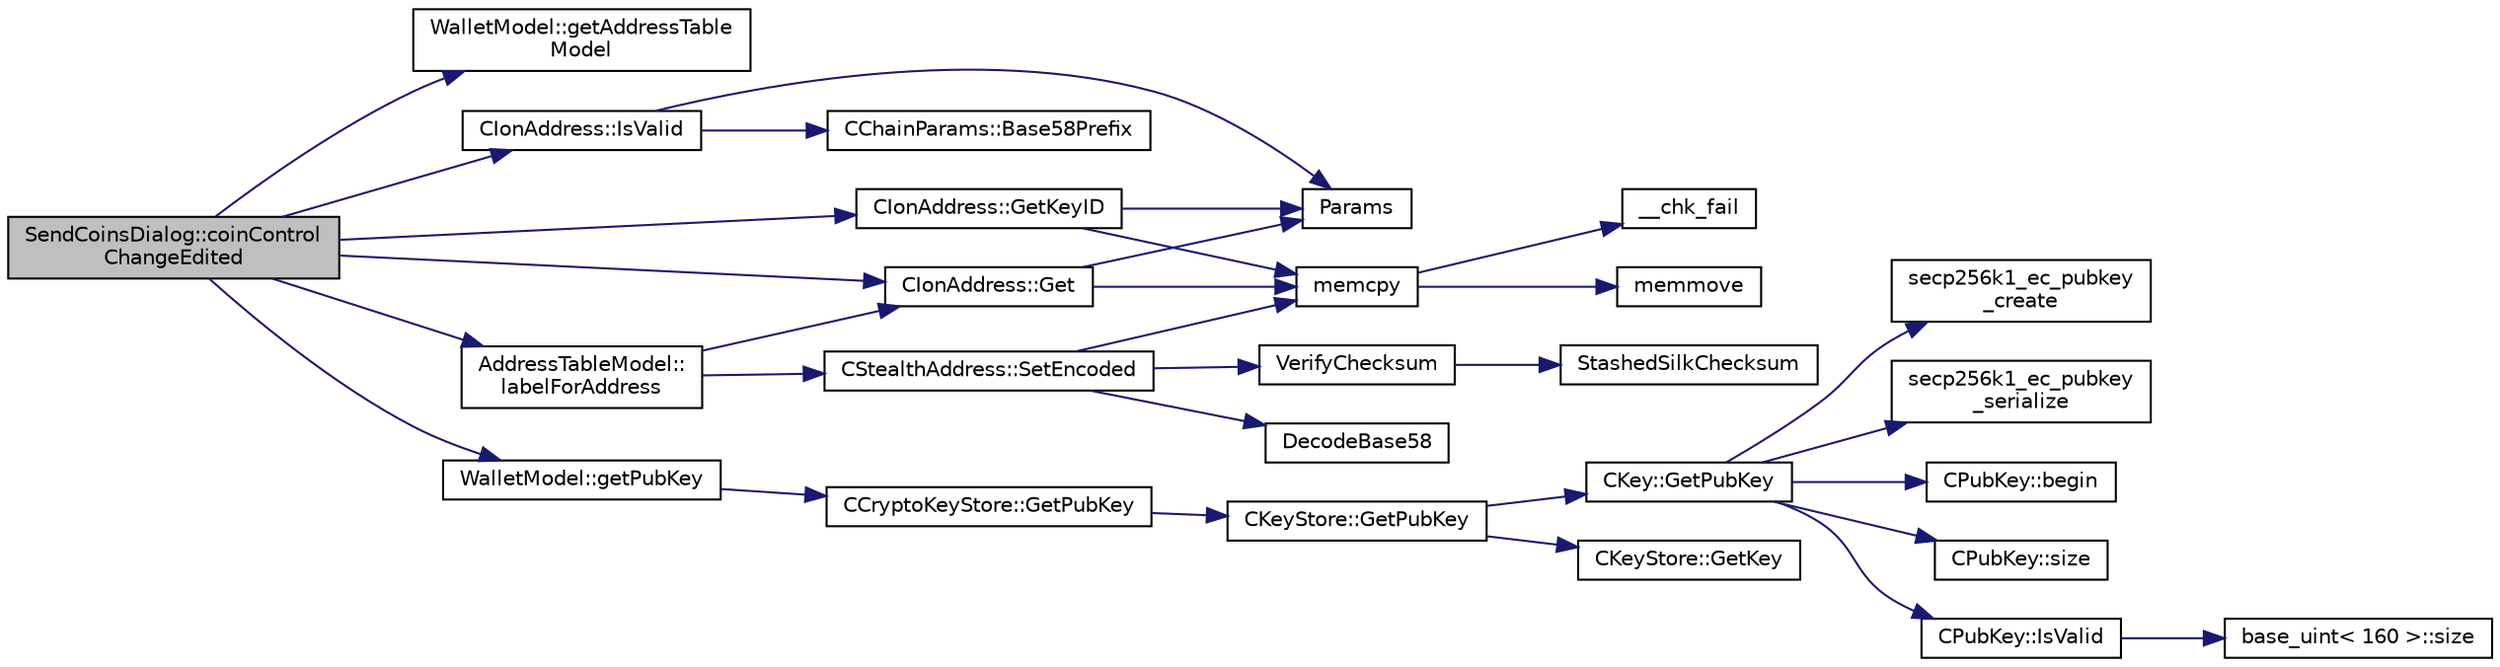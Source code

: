 digraph "SendCoinsDialog::coinControlChangeEdited"
{
  edge [fontname="Helvetica",fontsize="10",labelfontname="Helvetica",labelfontsize="10"];
  node [fontname="Helvetica",fontsize="10",shape=record];
  rankdir="LR";
  Node334 [label="SendCoinsDialog::coinControl\lChangeEdited",height=0.2,width=0.4,color="black", fillcolor="grey75", style="filled", fontcolor="black"];
  Node334 -> Node335 [color="midnightblue",fontsize="10",style="solid",fontname="Helvetica"];
  Node335 [label="WalletModel::getAddressTable\lModel",height=0.2,width=0.4,color="black", fillcolor="white", style="filled",URL="$d4/d27/class_wallet_model.html#a89ed202e2dbc04aaa70d72872b95b351"];
  Node334 -> Node336 [color="midnightblue",fontsize="10",style="solid",fontname="Helvetica"];
  Node336 [label="CIonAddress::IsValid",height=0.2,width=0.4,color="black", fillcolor="white", style="filled",URL="$d1/de4/class_c_ion_address.html#a93cb71370b938e7fad4a74c4b5775da6"];
  Node336 -> Node337 [color="midnightblue",fontsize="10",style="solid",fontname="Helvetica"];
  Node337 [label="Params",height=0.2,width=0.4,color="black", fillcolor="white", style="filled",URL="$df/dbf/chainparams_8cpp.html#ace5c5b706d71a324a417dd2db394fd4a",tooltip="Return the currently selected parameters. "];
  Node336 -> Node338 [color="midnightblue",fontsize="10",style="solid",fontname="Helvetica"];
  Node338 [label="CChainParams::Base58Prefix",height=0.2,width=0.4,color="black", fillcolor="white", style="filled",URL="$d1/d4f/class_c_chain_params.html#a103c58eca4a26a71201882b3ed6c4cb4"];
  Node334 -> Node339 [color="midnightblue",fontsize="10",style="solid",fontname="Helvetica"];
  Node339 [label="CIonAddress::GetKeyID",height=0.2,width=0.4,color="black", fillcolor="white", style="filled",URL="$d1/de4/class_c_ion_address.html#a39fc6281214567b569fac52ff718736c"];
  Node339 -> Node337 [color="midnightblue",fontsize="10",style="solid",fontname="Helvetica"];
  Node339 -> Node340 [color="midnightblue",fontsize="10",style="solid",fontname="Helvetica"];
  Node340 [label="memcpy",height=0.2,width=0.4,color="black", fillcolor="white", style="filled",URL="$d5/d9f/glibc__compat_8cpp.html#a0f46826ab0466591e136db24394923cf"];
  Node340 -> Node341 [color="midnightblue",fontsize="10",style="solid",fontname="Helvetica"];
  Node341 [label="memmove",height=0.2,width=0.4,color="black", fillcolor="white", style="filled",URL="$d5/d9f/glibc__compat_8cpp.html#a9778d49e9029dd75bc53ecbbf9f5e9a1"];
  Node340 -> Node342 [color="midnightblue",fontsize="10",style="solid",fontname="Helvetica"];
  Node342 [label="__chk_fail",height=0.2,width=0.4,color="black", fillcolor="white", style="filled",URL="$d5/d9f/glibc__compat_8cpp.html#a424ac71631da5ada2976630ff67051d1"];
  Node334 -> Node343 [color="midnightblue",fontsize="10",style="solid",fontname="Helvetica"];
  Node343 [label="WalletModel::getPubKey",height=0.2,width=0.4,color="black", fillcolor="white", style="filled",URL="$d4/d27/class_wallet_model.html#abe0b4462654768f301d1f758f7907ca2"];
  Node343 -> Node344 [color="midnightblue",fontsize="10",style="solid",fontname="Helvetica"];
  Node344 [label="CCryptoKeyStore::GetPubKey",height=0.2,width=0.4,color="black", fillcolor="white", style="filled",URL="$db/dad/class_c_crypto_key_store.html#a20b474adfe6900bb36cd4fd6f9c31380"];
  Node344 -> Node345 [color="midnightblue",fontsize="10",style="solid",fontname="Helvetica"];
  Node345 [label="CKeyStore::GetPubKey",height=0.2,width=0.4,color="black", fillcolor="white", style="filled",URL="$d0/dc3/class_c_key_store.html#ab83687ea4c9df138b21f6ec3e9809f42"];
  Node345 -> Node346 [color="midnightblue",fontsize="10",style="solid",fontname="Helvetica"];
  Node346 [label="CKeyStore::GetKey",height=0.2,width=0.4,color="black", fillcolor="white", style="filled",URL="$d0/dc3/class_c_key_store.html#a2dffca468fef2e5da2e42a7c983d968a"];
  Node345 -> Node347 [color="midnightblue",fontsize="10",style="solid",fontname="Helvetica"];
  Node347 [label="CKey::GetPubKey",height=0.2,width=0.4,color="black", fillcolor="white", style="filled",URL="$d2/d63/class_c_key.html#aa1085c59603a62db6ec776300f250337"];
  Node347 -> Node348 [color="midnightblue",fontsize="10",style="solid",fontname="Helvetica"];
  Node348 [label="secp256k1_ec_pubkey\l_create",height=0.2,width=0.4,color="black", fillcolor="white", style="filled",URL="$d7/dd3/secp256k1_8h.html#a7438071aa8a6dc4697abe4f4659f2161",tooltip="Compute the public key for a secret key. "];
  Node347 -> Node349 [color="midnightblue",fontsize="10",style="solid",fontname="Helvetica"];
  Node349 [label="secp256k1_ec_pubkey\l_serialize",height=0.2,width=0.4,color="black", fillcolor="white", style="filled",URL="$d7/dd3/secp256k1_8h.html#a34977bf00322e510e881160c421836d7",tooltip="Serialize a pubkey object into a serialized byte sequence. "];
  Node347 -> Node350 [color="midnightblue",fontsize="10",style="solid",fontname="Helvetica"];
  Node350 [label="CPubKey::begin",height=0.2,width=0.4,color="black", fillcolor="white", style="filled",URL="$da/d4e/class_c_pub_key.html#a859ab9909d68092d6d4fc739237ab358"];
  Node347 -> Node351 [color="midnightblue",fontsize="10",style="solid",fontname="Helvetica"];
  Node351 [label="CPubKey::size",height=0.2,width=0.4,color="black", fillcolor="white", style="filled",URL="$da/d4e/class_c_pub_key.html#a6bb28fcf0a5f799c69f5b7269363b309"];
  Node347 -> Node352 [color="midnightblue",fontsize="10",style="solid",fontname="Helvetica"];
  Node352 [label="CPubKey::IsValid",height=0.2,width=0.4,color="black", fillcolor="white", style="filled",URL="$da/d4e/class_c_pub_key.html#a4fa94293cf8577fd039b9a133f6c7f30"];
  Node352 -> Node353 [color="midnightblue",fontsize="10",style="solid",fontname="Helvetica"];
  Node353 [label="base_uint\< 160 \>::size",height=0.2,width=0.4,color="black", fillcolor="white", style="filled",URL="$da/df7/classbase__uint.html#a1f49b034e686269601ea89b0319b8004"];
  Node334 -> Node354 [color="midnightblue",fontsize="10",style="solid",fontname="Helvetica"];
  Node354 [label="AddressTableModel::\llabelForAddress",height=0.2,width=0.4,color="black", fillcolor="white", style="filled",URL="$d9/ded/class_address_table_model.html#afcdbfc17ac480f5a57382cbcf096ccb3"];
  Node354 -> Node355 [color="midnightblue",fontsize="10",style="solid",fontname="Helvetica"];
  Node355 [label="CStealthAddress::SetEncoded",height=0.2,width=0.4,color="black", fillcolor="white", style="filled",URL="$d6/d37/class_c_stealth_address.html#aa3f4655dced125bf698c208b6e7ac4b8"];
  Node355 -> Node356 [color="midnightblue",fontsize="10",style="solid",fontname="Helvetica"];
  Node356 [label="DecodeBase58",height=0.2,width=0.4,color="black", fillcolor="white", style="filled",URL="$db/d9c/base58_8cpp.html#a0f74d1d6e7e982cad4b0e538acea4538",tooltip="Decode a base58-encoded string (psz) into a byte vector (vchRet). "];
  Node355 -> Node357 [color="midnightblue",fontsize="10",style="solid",fontname="Helvetica"];
  Node357 [label="VerifyChecksum",height=0.2,width=0.4,color="black", fillcolor="white", style="filled",URL="$db/d2d/stealth_8cpp.html#a5ff6f6775db5f747f5088c7ef8264b74"];
  Node357 -> Node358 [color="midnightblue",fontsize="10",style="solid",fontname="Helvetica"];
  Node358 [label="StashedSilkChecksum",height=0.2,width=0.4,color="black", fillcolor="white", style="filled",URL="$db/d2d/stealth_8cpp.html#abb79a3b98a10b85daf3f3ff35c1cbfa8"];
  Node355 -> Node340 [color="midnightblue",fontsize="10",style="solid",fontname="Helvetica"];
  Node354 -> Node359 [color="midnightblue",fontsize="10",style="solid",fontname="Helvetica"];
  Node359 [label="CIonAddress::Get",height=0.2,width=0.4,color="black", fillcolor="white", style="filled",URL="$d1/de4/class_c_ion_address.html#aa70f9899f0a3cf37e4a87483db5cf99d"];
  Node359 -> Node340 [color="midnightblue",fontsize="10",style="solid",fontname="Helvetica"];
  Node359 -> Node337 [color="midnightblue",fontsize="10",style="solid",fontname="Helvetica"];
  Node334 -> Node359 [color="midnightblue",fontsize="10",style="solid",fontname="Helvetica"];
}
